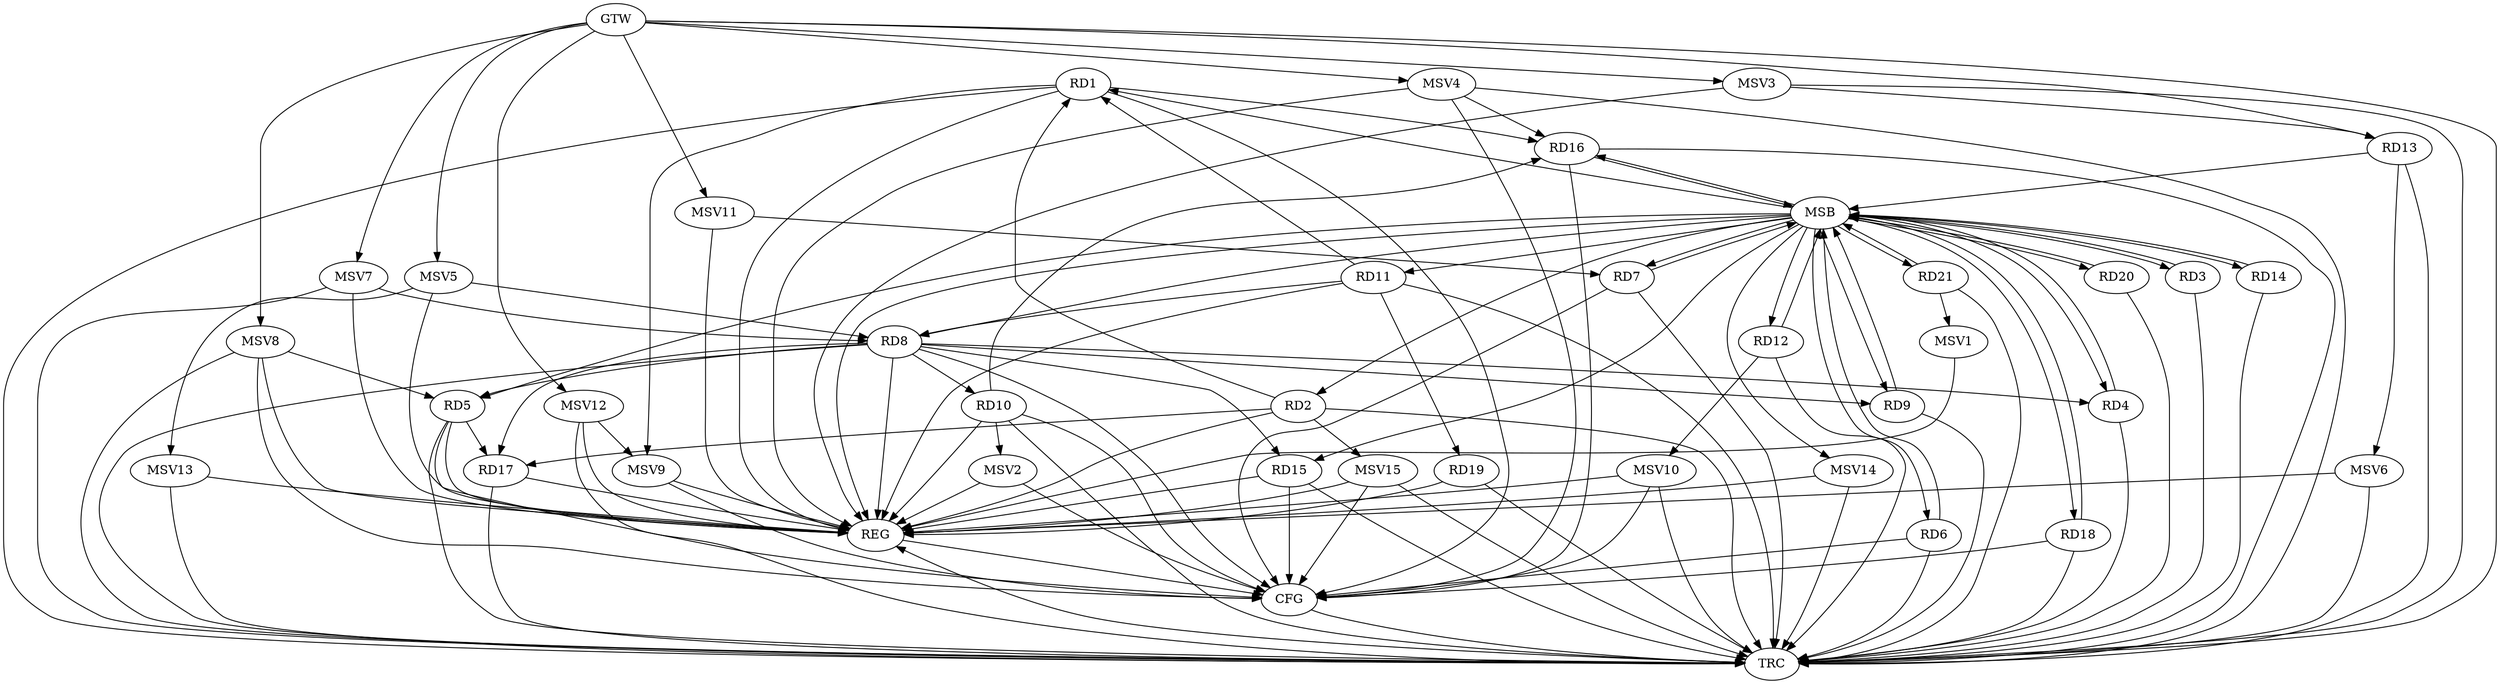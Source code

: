 strict digraph G {
  RD1 [ label="RD1" ];
  RD2 [ label="RD2" ];
  RD3 [ label="RD3" ];
  RD4 [ label="RD4" ];
  RD5 [ label="RD5" ];
  RD6 [ label="RD6" ];
  RD7 [ label="RD7" ];
  RD8 [ label="RD8" ];
  RD9 [ label="RD9" ];
  RD10 [ label="RD10" ];
  RD11 [ label="RD11" ];
  RD12 [ label="RD12" ];
  RD13 [ label="RD13" ];
  RD14 [ label="RD14" ];
  RD15 [ label="RD15" ];
  RD16 [ label="RD16" ];
  RD17 [ label="RD17" ];
  RD18 [ label="RD18" ];
  RD19 [ label="RD19" ];
  RD20 [ label="RD20" ];
  RD21 [ label="RD21" ];
  GTW [ label="GTW" ];
  REG [ label="REG" ];
  MSB [ label="MSB" ];
  CFG [ label="CFG" ];
  TRC [ label="TRC" ];
  MSV1 [ label="MSV1" ];
  MSV2 [ label="MSV2" ];
  MSV3 [ label="MSV3" ];
  MSV4 [ label="MSV4" ];
  MSV5 [ label="MSV5" ];
  MSV6 [ label="MSV6" ];
  MSV7 [ label="MSV7" ];
  MSV8 [ label="MSV8" ];
  MSV9 [ label="MSV9" ];
  MSV10 [ label="MSV10" ];
  MSV11 [ label="MSV11" ];
  MSV12 [ label="MSV12" ];
  MSV13 [ label="MSV13" ];
  MSV14 [ label="MSV14" ];
  MSV15 [ label="MSV15" ];
  RD2 -> RD1;
  RD11 -> RD1;
  RD1 -> RD16;
  RD2 -> RD17;
  RD8 -> RD4;
  RD5 -> RD17;
  RD8 -> RD10;
  RD11 -> RD8;
  RD8 -> RD15;
  RD8 -> RD17;
  RD10 -> RD16;
  RD11 -> RD19;
  GTW -> RD13;
  RD1 -> REG;
  RD2 -> REG;
  RD5 -> REG;
  RD8 -> REG;
  RD10 -> REG;
  RD11 -> REG;
  RD15 -> REG;
  RD17 -> REG;
  RD19 -> REG;
  RD3 -> MSB;
  MSB -> RD4;
  MSB -> RD20;
  MSB -> REG;
  RD4 -> MSB;
  MSB -> RD11;
  MSB -> RD12;
  MSB -> RD15;
  RD6 -> MSB;
  MSB -> RD1;
  MSB -> RD21;
  RD7 -> MSB;
  MSB -> RD14;
  RD9 -> MSB;
  MSB -> RD2;
  MSB -> RD6;
  MSB -> RD16;
  MSB -> RD18;
  RD12 -> MSB;
  MSB -> RD9;
  RD13 -> MSB;
  MSB -> RD8;
  RD14 -> MSB;
  MSB -> RD5;
  RD16 -> MSB;
  RD18 -> MSB;
  RD20 -> MSB;
  MSB -> RD7;
  RD21 -> MSB;
  MSB -> RD3;
  RD10 -> CFG;
  RD16 -> CFG;
  RD7 -> CFG;
  RD18 -> CFG;
  RD15 -> CFG;
  RD5 -> CFG;
  RD1 -> CFG;
  RD8 -> CFG;
  RD6 -> CFG;
  REG -> CFG;
  RD1 -> TRC;
  RD2 -> TRC;
  RD3 -> TRC;
  RD4 -> TRC;
  RD5 -> TRC;
  RD6 -> TRC;
  RD7 -> TRC;
  RD8 -> TRC;
  RD9 -> TRC;
  RD10 -> TRC;
  RD11 -> TRC;
  RD12 -> TRC;
  RD13 -> TRC;
  RD14 -> TRC;
  RD15 -> TRC;
  RD16 -> TRC;
  RD17 -> TRC;
  RD18 -> TRC;
  RD19 -> TRC;
  RD20 -> TRC;
  RD21 -> TRC;
  GTW -> TRC;
  CFG -> TRC;
  TRC -> REG;
  RD8 -> RD5;
  RD8 -> RD9;
  RD21 -> MSV1;
  MSV1 -> REG;
  RD10 -> MSV2;
  MSV2 -> REG;
  MSV2 -> CFG;
  MSV3 -> RD13;
  GTW -> MSV3;
  MSV3 -> REG;
  MSV3 -> TRC;
  MSV4 -> RD16;
  GTW -> MSV4;
  MSV4 -> REG;
  MSV4 -> TRC;
  MSV4 -> CFG;
  MSV5 -> RD8;
  GTW -> MSV5;
  MSV5 -> REG;
  RD13 -> MSV6;
  MSV6 -> REG;
  MSV6 -> TRC;
  MSV7 -> RD8;
  GTW -> MSV7;
  MSV7 -> REG;
  MSV7 -> TRC;
  MSV8 -> RD5;
  GTW -> MSV8;
  MSV8 -> REG;
  MSV8 -> TRC;
  MSV8 -> CFG;
  RD1 -> MSV9;
  MSV9 -> REG;
  MSV9 -> CFG;
  RD12 -> MSV10;
  MSV10 -> REG;
  MSV10 -> TRC;
  MSV10 -> CFG;
  MSV11 -> RD7;
  GTW -> MSV11;
  MSV11 -> REG;
  MSV12 -> MSV9;
  GTW -> MSV12;
  MSV12 -> REG;
  MSV12 -> TRC;
  MSV5 -> MSV13;
  MSV13 -> REG;
  MSV13 -> TRC;
  MSB -> MSV14;
  MSV14 -> REG;
  MSV14 -> TRC;
  RD2 -> MSV15;
  MSV15 -> REG;
  MSV15 -> TRC;
  MSV15 -> CFG;
}
